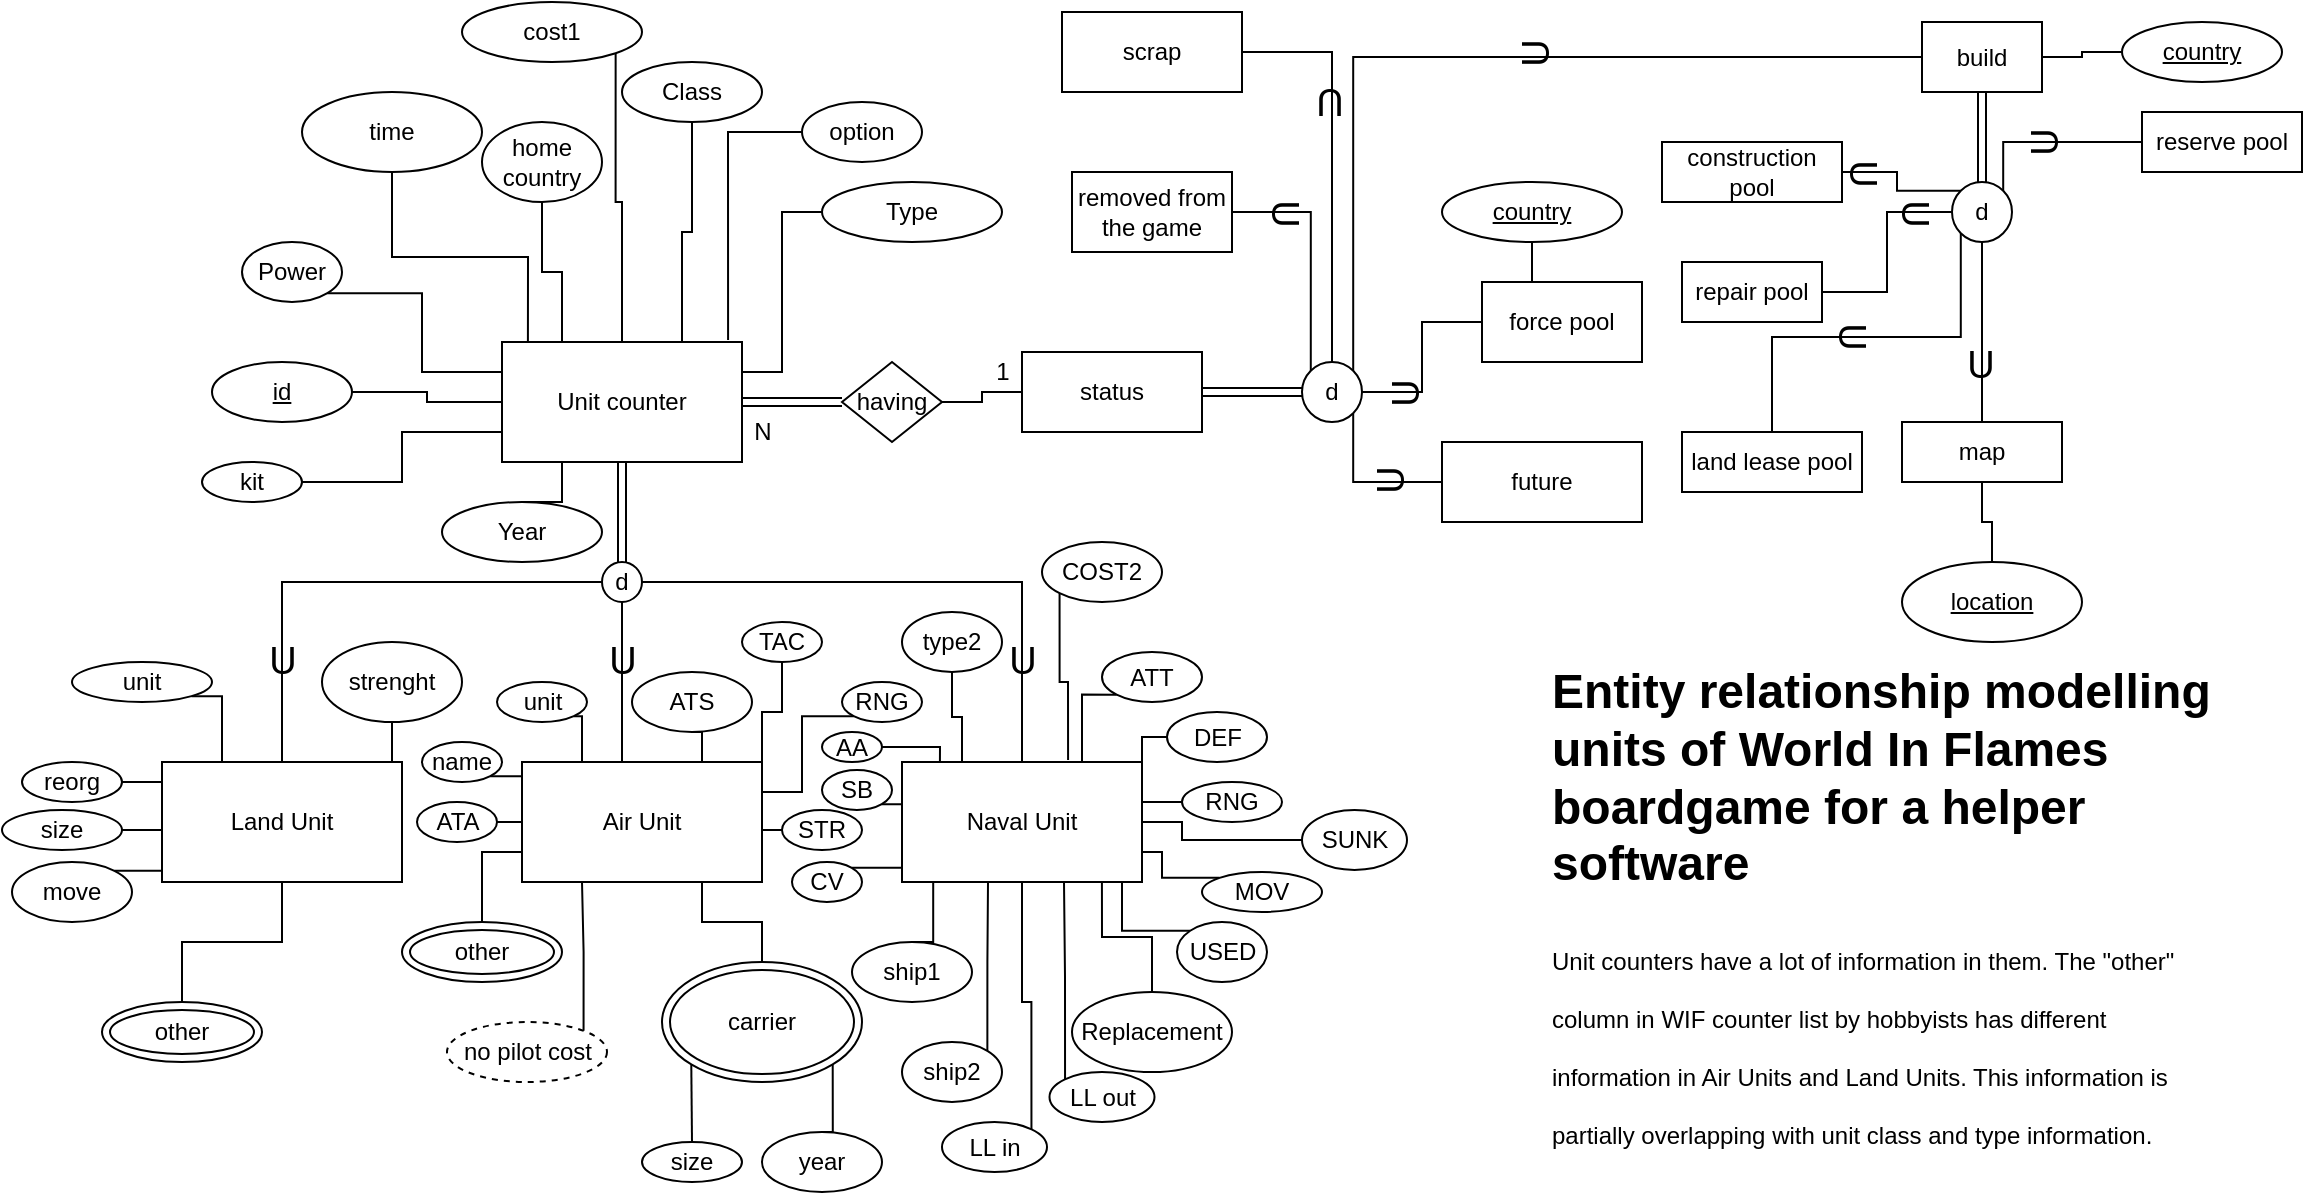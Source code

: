 <mxfile version="21.6.5" type="device">
  <diagram name="Page-1" id="2ca16b54-16f6-2749-3443-fa8db7711227">
    <mxGraphModel dx="1471" dy="823" grid="1" gridSize="10" guides="1" tooltips="1" connect="1" arrows="1" fold="1" page="1" pageScale="1" pageWidth="1169" pageHeight="827" background="none" math="0" shadow="0">
      <root>
        <mxCell id="0" />
        <mxCell id="1" parent="0" />
        <mxCell id="K-llmI6bryUCwClM7KMt-8" style="edgeStyle=orthogonalEdgeStyle;rounded=0;orthogonalLoop=1;jettySize=auto;html=1;exitX=0.5;exitY=1;exitDx=0;exitDy=0;" edge="1" parent="1">
          <mxGeometry relative="1" as="geometry">
            <mxPoint x="550" y="140" as="sourcePoint" />
            <mxPoint x="550" y="140" as="targetPoint" />
          </mxGeometry>
        </mxCell>
        <mxCell id="K-llmI6bryUCwClM7KMt-17" style="edgeStyle=orthogonalEdgeStyle;rounded=0;orthogonalLoop=1;jettySize=auto;html=1;exitX=0.5;exitY=1;exitDx=0;exitDy=0;entryX=0.5;entryY=0;entryDx=0;entryDy=0;shape=link;" edge="1" parent="1" source="K-llmI6bryUCwClM7KMt-12" target="K-llmI6bryUCwClM7KMt-16">
          <mxGeometry relative="1" as="geometry" />
        </mxCell>
        <mxCell id="K-llmI6bryUCwClM7KMt-130" style="edgeStyle=orthogonalEdgeStyle;rounded=0;orthogonalLoop=1;jettySize=auto;html=1;exitX=1;exitY=0.5;exitDx=0;exitDy=0;endArrow=none;endFill=0;shape=link;" edge="1" parent="1" source="K-llmI6bryUCwClM7KMt-12" target="K-llmI6bryUCwClM7KMt-129">
          <mxGeometry relative="1" as="geometry" />
        </mxCell>
        <mxCell id="K-llmI6bryUCwClM7KMt-12" value="Unit counter" style="rounded=0;whiteSpace=wrap;html=1;" vertex="1" parent="1">
          <mxGeometry x="260" y="180" width="120" height="60" as="geometry" />
        </mxCell>
        <mxCell id="K-llmI6bryUCwClM7KMt-13" value="Land Unit" style="rounded=0;whiteSpace=wrap;html=1;" vertex="1" parent="1">
          <mxGeometry x="90" y="390" width="120" height="60" as="geometry" />
        </mxCell>
        <mxCell id="K-llmI6bryUCwClM7KMt-14" value="Air Unit" style="rounded=0;whiteSpace=wrap;html=1;" vertex="1" parent="1">
          <mxGeometry x="270" y="390" width="120" height="60" as="geometry" />
        </mxCell>
        <mxCell id="K-llmI6bryUCwClM7KMt-15" value="Naval Unit&lt;br&gt;" style="rounded=0;whiteSpace=wrap;html=1;" vertex="1" parent="1">
          <mxGeometry x="460" y="390" width="120" height="60" as="geometry" />
        </mxCell>
        <mxCell id="K-llmI6bryUCwClM7KMt-18" style="edgeStyle=orthogonalEdgeStyle;rounded=0;orthogonalLoop=1;jettySize=auto;html=1;exitX=0;exitY=0.5;exitDx=0;exitDy=0;endArrow=none;endFill=0;" edge="1" parent="1" source="K-llmI6bryUCwClM7KMt-16" target="K-llmI6bryUCwClM7KMt-13">
          <mxGeometry relative="1" as="geometry" />
        </mxCell>
        <mxCell id="K-llmI6bryUCwClM7KMt-29" value="U" style="edgeLabel;html=1;align=center;verticalAlign=middle;resizable=0;points=[];fontSize=19;labelBackgroundColor=none;" vertex="1" connectable="0" parent="K-llmI6bryUCwClM7KMt-18">
          <mxGeometry x="0.648" y="-2" relative="1" as="geometry">
            <mxPoint x="2" y="-6" as="offset" />
          </mxGeometry>
        </mxCell>
        <mxCell id="K-llmI6bryUCwClM7KMt-19" style="edgeStyle=orthogonalEdgeStyle;rounded=0;orthogonalLoop=1;jettySize=auto;html=1;exitX=0.5;exitY=1;exitDx=0;exitDy=0;entryX=0.5;entryY=0;entryDx=0;entryDy=0;endArrow=none;endFill=0;" edge="1" parent="1" source="K-llmI6bryUCwClM7KMt-16" target="K-llmI6bryUCwClM7KMt-14">
          <mxGeometry relative="1" as="geometry">
            <Array as="points">
              <mxPoint x="320" y="390" />
            </Array>
          </mxGeometry>
        </mxCell>
        <mxCell id="K-llmI6bryUCwClM7KMt-28" value="U" style="edgeLabel;html=1;align=center;verticalAlign=middle;resizable=0;points=[];fontSize=19;labelBackgroundColor=none;" vertex="1" connectable="0" parent="K-llmI6bryUCwClM7KMt-19">
          <mxGeometry x="-0.268" y="1" relative="1" as="geometry">
            <mxPoint x="-1" y="-3" as="offset" />
          </mxGeometry>
        </mxCell>
        <mxCell id="K-llmI6bryUCwClM7KMt-24" value="" style="edgeStyle=orthogonalEdgeStyle;rounded=0;orthogonalLoop=1;jettySize=auto;html=1;exitX=1;exitY=0.5;exitDx=0;exitDy=0;entryX=0.5;entryY=0;entryDx=0;entryDy=0;endArrow=none;endFill=0;" edge="1" parent="1" source="K-llmI6bryUCwClM7KMt-16" target="K-llmI6bryUCwClM7KMt-15">
          <mxGeometry relative="1" as="geometry" />
        </mxCell>
        <mxCell id="K-llmI6bryUCwClM7KMt-27" value="U" style="edgeLabel;html=1;align=center;verticalAlign=middle;resizable=0;points=[];fontSize=19;labelBackgroundColor=none;" vertex="1" connectable="0" parent="K-llmI6bryUCwClM7KMt-24">
          <mxGeometry x="0.792" y="-1" relative="1" as="geometry">
            <mxPoint x="1" y="-21" as="offset" />
          </mxGeometry>
        </mxCell>
        <mxCell id="K-llmI6bryUCwClM7KMt-16" value="d" style="ellipse;whiteSpace=wrap;html=1;aspect=fixed;" vertex="1" parent="1">
          <mxGeometry x="310" y="290" width="20" height="20" as="geometry" />
        </mxCell>
        <mxCell id="K-llmI6bryUCwClM7KMt-33" style="edgeStyle=orthogonalEdgeStyle;rounded=0;orthogonalLoop=1;jettySize=auto;html=1;exitX=1;exitY=0.5;exitDx=0;exitDy=0;entryX=0;entryY=0.5;entryDx=0;entryDy=0;endArrow=none;endFill=0;" edge="1" parent="1" source="K-llmI6bryUCwClM7KMt-30" target="K-llmI6bryUCwClM7KMt-12">
          <mxGeometry relative="1" as="geometry" />
        </mxCell>
        <mxCell id="K-llmI6bryUCwClM7KMt-30" value="&lt;u&gt;id&lt;/u&gt;" style="ellipse;whiteSpace=wrap;html=1;" vertex="1" parent="1">
          <mxGeometry x="115" y="190" width="70" height="30" as="geometry" />
        </mxCell>
        <mxCell id="K-llmI6bryUCwClM7KMt-34" style="edgeStyle=orthogonalEdgeStyle;rounded=0;orthogonalLoop=1;jettySize=auto;html=1;exitX=1;exitY=1;exitDx=0;exitDy=0;entryX=0;entryY=0.25;entryDx=0;entryDy=0;endArrow=none;endFill=0;" edge="1" parent="1" source="K-llmI6bryUCwClM7KMt-31" target="K-llmI6bryUCwClM7KMt-12">
          <mxGeometry relative="1" as="geometry" />
        </mxCell>
        <mxCell id="K-llmI6bryUCwClM7KMt-31" value="Power" style="ellipse;whiteSpace=wrap;html=1;" vertex="1" parent="1">
          <mxGeometry x="130" y="130" width="50" height="30" as="geometry" />
        </mxCell>
        <mxCell id="K-llmI6bryUCwClM7KMt-35" style="edgeStyle=orthogonalEdgeStyle;rounded=0;orthogonalLoop=1;jettySize=auto;html=1;exitX=0.5;exitY=1;exitDx=0;exitDy=0;entryX=0.25;entryY=0;entryDx=0;entryDy=0;endArrow=none;endFill=0;" edge="1" parent="1" source="K-llmI6bryUCwClM7KMt-32" target="K-llmI6bryUCwClM7KMt-12">
          <mxGeometry relative="1" as="geometry" />
        </mxCell>
        <mxCell id="K-llmI6bryUCwClM7KMt-32" value="home country" style="ellipse;whiteSpace=wrap;html=1;" vertex="1" parent="1">
          <mxGeometry x="250" y="70" width="60" height="40" as="geometry" />
        </mxCell>
        <mxCell id="K-llmI6bryUCwClM7KMt-47" style="edgeStyle=orthogonalEdgeStyle;rounded=0;orthogonalLoop=1;jettySize=auto;html=1;exitX=0.5;exitY=1;exitDx=0;exitDy=0;entryX=0.75;entryY=0;entryDx=0;entryDy=0;endArrow=none;endFill=0;" edge="1" parent="1" source="K-llmI6bryUCwClM7KMt-36" target="K-llmI6bryUCwClM7KMt-12">
          <mxGeometry relative="1" as="geometry" />
        </mxCell>
        <mxCell id="K-llmI6bryUCwClM7KMt-36" value="Class" style="ellipse;whiteSpace=wrap;html=1;" vertex="1" parent="1">
          <mxGeometry x="320" y="40" width="70" height="30" as="geometry" />
        </mxCell>
        <mxCell id="K-llmI6bryUCwClM7KMt-49" style="edgeStyle=orthogonalEdgeStyle;rounded=0;orthogonalLoop=1;jettySize=auto;html=1;exitX=0;exitY=0.5;exitDx=0;exitDy=0;entryX=1;entryY=0.25;entryDx=0;entryDy=0;endArrow=none;endFill=0;" edge="1" parent="1" source="K-llmI6bryUCwClM7KMt-37" target="K-llmI6bryUCwClM7KMt-12">
          <mxGeometry relative="1" as="geometry" />
        </mxCell>
        <mxCell id="K-llmI6bryUCwClM7KMt-37" value="Type" style="ellipse;whiteSpace=wrap;html=1;" vertex="1" parent="1">
          <mxGeometry x="420" y="100" width="90" height="30" as="geometry" />
        </mxCell>
        <mxCell id="K-llmI6bryUCwClM7KMt-53" value="" style="edgeStyle=orthogonalEdgeStyle;rounded=0;orthogonalLoop=1;jettySize=auto;html=1;endArrow=none;endFill=0;" edge="1" parent="1" source="K-llmI6bryUCwClM7KMt-38" target="K-llmI6bryUCwClM7KMt-13">
          <mxGeometry relative="1" as="geometry" />
        </mxCell>
        <mxCell id="K-llmI6bryUCwClM7KMt-38" value="other" style="ellipse;shape=doubleEllipse;whiteSpace=wrap;html=1;" vertex="1" parent="1">
          <mxGeometry x="60" y="510" width="80" height="30" as="geometry" />
        </mxCell>
        <mxCell id="K-llmI6bryUCwClM7KMt-50" style="edgeStyle=orthogonalEdgeStyle;rounded=0;orthogonalLoop=1;jettySize=auto;html=1;exitX=0.5;exitY=0;exitDx=0;exitDy=0;entryX=0.25;entryY=1;entryDx=0;entryDy=0;endArrow=none;endFill=0;" edge="1" parent="1" source="K-llmI6bryUCwClM7KMt-39" target="K-llmI6bryUCwClM7KMt-12">
          <mxGeometry relative="1" as="geometry" />
        </mxCell>
        <mxCell id="K-llmI6bryUCwClM7KMt-39" value="Year" style="ellipse;whiteSpace=wrap;html=1;" vertex="1" parent="1">
          <mxGeometry x="230" y="260" width="80" height="30" as="geometry" />
        </mxCell>
        <mxCell id="K-llmI6bryUCwClM7KMt-44" style="edgeStyle=orthogonalEdgeStyle;rounded=0;orthogonalLoop=1;jettySize=auto;html=1;exitX=0.5;exitY=1;exitDx=0;exitDy=0;entryX=0.108;entryY=0;entryDx=0;entryDy=0;entryPerimeter=0;endArrow=none;endFill=0;" edge="1" parent="1" source="K-llmI6bryUCwClM7KMt-40" target="K-llmI6bryUCwClM7KMt-12">
          <mxGeometry relative="1" as="geometry" />
        </mxCell>
        <mxCell id="K-llmI6bryUCwClM7KMt-40" value="time" style="ellipse;whiteSpace=wrap;html=1;" vertex="1" parent="1">
          <mxGeometry x="160" y="55" width="90" height="40" as="geometry" />
        </mxCell>
        <mxCell id="K-llmI6bryUCwClM7KMt-45" style="edgeStyle=orthogonalEdgeStyle;rounded=0;orthogonalLoop=1;jettySize=auto;html=1;exitX=1;exitY=1;exitDx=0;exitDy=0;entryX=0.5;entryY=0;entryDx=0;entryDy=0;endArrow=none;endFill=0;" edge="1" parent="1" source="K-llmI6bryUCwClM7KMt-41" target="K-llmI6bryUCwClM7KMt-12">
          <mxGeometry relative="1" as="geometry" />
        </mxCell>
        <mxCell id="K-llmI6bryUCwClM7KMt-41" value="cost1" style="ellipse;whiteSpace=wrap;html=1;" vertex="1" parent="1">
          <mxGeometry x="240" y="10" width="90" height="30" as="geometry" />
        </mxCell>
        <mxCell id="K-llmI6bryUCwClM7KMt-46" style="edgeStyle=orthogonalEdgeStyle;rounded=0;orthogonalLoop=1;jettySize=auto;html=1;exitX=1;exitY=0.5;exitDx=0;exitDy=0;entryX=0;entryY=0.75;entryDx=0;entryDy=0;endArrow=none;endFill=0;" edge="1" parent="1" source="K-llmI6bryUCwClM7KMt-42" target="K-llmI6bryUCwClM7KMt-12">
          <mxGeometry relative="1" as="geometry" />
        </mxCell>
        <mxCell id="K-llmI6bryUCwClM7KMt-42" value="kit" style="ellipse;whiteSpace=wrap;html=1;" vertex="1" parent="1">
          <mxGeometry x="110" y="240" width="50" height="20" as="geometry" />
        </mxCell>
        <mxCell id="K-llmI6bryUCwClM7KMt-48" style="edgeStyle=orthogonalEdgeStyle;rounded=0;orthogonalLoop=1;jettySize=auto;html=1;exitX=0;exitY=0.5;exitDx=0;exitDy=0;entryX=0.942;entryY=-0.017;entryDx=0;entryDy=0;entryPerimeter=0;endArrow=none;endFill=0;" edge="1" parent="1" source="K-llmI6bryUCwClM7KMt-43" target="K-llmI6bryUCwClM7KMt-12">
          <mxGeometry relative="1" as="geometry" />
        </mxCell>
        <mxCell id="K-llmI6bryUCwClM7KMt-43" value="option" style="ellipse;whiteSpace=wrap;html=1;" vertex="1" parent="1">
          <mxGeometry x="410" y="60" width="60" height="30" as="geometry" />
        </mxCell>
        <mxCell id="K-llmI6bryUCwClM7KMt-55" style="edgeStyle=orthogonalEdgeStyle;rounded=0;orthogonalLoop=1;jettySize=auto;html=1;exitX=1;exitY=1;exitDx=0;exitDy=0;endArrow=none;endFill=0;" edge="1" parent="1" source="K-llmI6bryUCwClM7KMt-54">
          <mxGeometry relative="1" as="geometry">
            <mxPoint x="120" y="390" as="targetPoint" />
          </mxGeometry>
        </mxCell>
        <mxCell id="K-llmI6bryUCwClM7KMt-54" value="unit" style="ellipse;whiteSpace=wrap;html=1;" vertex="1" parent="1">
          <mxGeometry x="45" y="340" width="70" height="20" as="geometry" />
        </mxCell>
        <mxCell id="K-llmI6bryUCwClM7KMt-57" value="" style="edgeStyle=orthogonalEdgeStyle;rounded=0;orthogonalLoop=1;jettySize=auto;html=1;endArrow=none;endFill=0;" edge="1" parent="1" source="K-llmI6bryUCwClM7KMt-56" target="K-llmI6bryUCwClM7KMt-13">
          <mxGeometry relative="1" as="geometry" />
        </mxCell>
        <mxCell id="K-llmI6bryUCwClM7KMt-56" value="strenght" style="ellipse;whiteSpace=wrap;html=1;" vertex="1" parent="1">
          <mxGeometry x="170" y="330" width="70" height="40" as="geometry" />
        </mxCell>
        <mxCell id="K-llmI6bryUCwClM7KMt-60" style="edgeStyle=orthogonalEdgeStyle;rounded=0;orthogonalLoop=1;jettySize=auto;html=1;exitX=1;exitY=0.5;exitDx=0;exitDy=0;entryX=0;entryY=0.25;entryDx=0;entryDy=0;endArrow=none;endFill=0;" edge="1" parent="1" source="K-llmI6bryUCwClM7KMt-58" target="K-llmI6bryUCwClM7KMt-13">
          <mxGeometry relative="1" as="geometry" />
        </mxCell>
        <mxCell id="K-llmI6bryUCwClM7KMt-58" value="reorg" style="ellipse;whiteSpace=wrap;html=1;" vertex="1" parent="1">
          <mxGeometry x="20" y="390" width="50" height="20" as="geometry" />
        </mxCell>
        <mxCell id="K-llmI6bryUCwClM7KMt-62" style="edgeStyle=orthogonalEdgeStyle;rounded=0;orthogonalLoop=1;jettySize=auto;html=1;exitX=1;exitY=0;exitDx=0;exitDy=0;entryX=0;entryY=0.75;entryDx=0;entryDy=0;endArrow=none;endFill=0;" edge="1" parent="1" source="K-llmI6bryUCwClM7KMt-61" target="K-llmI6bryUCwClM7KMt-13">
          <mxGeometry relative="1" as="geometry" />
        </mxCell>
        <mxCell id="K-llmI6bryUCwClM7KMt-61" value="move" style="ellipse;whiteSpace=wrap;html=1;" vertex="1" parent="1">
          <mxGeometry x="15" y="440" width="60" height="30" as="geometry" />
        </mxCell>
        <mxCell id="K-llmI6bryUCwClM7KMt-64" style="edgeStyle=orthogonalEdgeStyle;rounded=0;orthogonalLoop=1;jettySize=auto;html=1;exitX=1;exitY=0.5;exitDx=0;exitDy=0;entryX=0;entryY=0.5;entryDx=0;entryDy=0;endArrow=none;endFill=0;" edge="1" parent="1" source="K-llmI6bryUCwClM7KMt-63" target="K-llmI6bryUCwClM7KMt-13">
          <mxGeometry relative="1" as="geometry" />
        </mxCell>
        <mxCell id="K-llmI6bryUCwClM7KMt-63" value="size" style="ellipse;whiteSpace=wrap;html=1;" vertex="1" parent="1">
          <mxGeometry x="10" y="414" width="60" height="20" as="geometry" />
        </mxCell>
        <mxCell id="K-llmI6bryUCwClM7KMt-66" style="edgeStyle=orthogonalEdgeStyle;rounded=0;orthogonalLoop=1;jettySize=auto;html=1;exitX=0.5;exitY=0;exitDx=0;exitDy=0;entryX=0;entryY=0.75;entryDx=0;entryDy=0;endArrow=none;endFill=0;" edge="1" parent="1" source="K-llmI6bryUCwClM7KMt-65" target="K-llmI6bryUCwClM7KMt-14">
          <mxGeometry relative="1" as="geometry">
            <Array as="points">
              <mxPoint x="250" y="435" />
            </Array>
          </mxGeometry>
        </mxCell>
        <mxCell id="K-llmI6bryUCwClM7KMt-65" value="other" style="ellipse;shape=doubleEllipse;whiteSpace=wrap;html=1;" vertex="1" parent="1">
          <mxGeometry x="210" y="470" width="80" height="30" as="geometry" />
        </mxCell>
        <mxCell id="K-llmI6bryUCwClM7KMt-69" style="edgeStyle=orthogonalEdgeStyle;rounded=0;orthogonalLoop=1;jettySize=auto;html=1;exitX=1;exitY=1;exitDx=0;exitDy=0;entryX=0.25;entryY=0;entryDx=0;entryDy=0;endArrow=none;endFill=0;" edge="1" parent="1" source="K-llmI6bryUCwClM7KMt-67" target="K-llmI6bryUCwClM7KMt-14">
          <mxGeometry relative="1" as="geometry" />
        </mxCell>
        <mxCell id="K-llmI6bryUCwClM7KMt-67" value="unit" style="ellipse;whiteSpace=wrap;html=1;" vertex="1" parent="1">
          <mxGeometry x="257.5" y="350" width="45" height="20" as="geometry" />
        </mxCell>
        <mxCell id="K-llmI6bryUCwClM7KMt-72" style="edgeStyle=orthogonalEdgeStyle;rounded=0;orthogonalLoop=1;jettySize=auto;html=1;exitX=1;exitY=1;exitDx=0;exitDy=0;entryX=0;entryY=0.25;entryDx=0;entryDy=0;endArrow=none;endFill=0;" edge="1" parent="1" source="K-llmI6bryUCwClM7KMt-70" target="K-llmI6bryUCwClM7KMt-14">
          <mxGeometry relative="1" as="geometry" />
        </mxCell>
        <mxCell id="K-llmI6bryUCwClM7KMt-70" value="name" style="ellipse;whiteSpace=wrap;html=1;" vertex="1" parent="1">
          <mxGeometry x="220" y="380" width="40" height="20" as="geometry" />
        </mxCell>
        <mxCell id="K-llmI6bryUCwClM7KMt-74" style="edgeStyle=orthogonalEdgeStyle;rounded=0;orthogonalLoop=1;jettySize=auto;html=1;exitX=1;exitY=0.5;exitDx=0;exitDy=0;entryX=0;entryY=0.5;entryDx=0;entryDy=0;endArrow=none;endFill=0;" edge="1" parent="1" source="K-llmI6bryUCwClM7KMt-73" target="K-llmI6bryUCwClM7KMt-14">
          <mxGeometry relative="1" as="geometry" />
        </mxCell>
        <mxCell id="K-llmI6bryUCwClM7KMt-73" value="ATA" style="ellipse;whiteSpace=wrap;html=1;" vertex="1" parent="1">
          <mxGeometry x="217.5" y="410" width="40" height="20" as="geometry" />
        </mxCell>
        <mxCell id="K-llmI6bryUCwClM7KMt-84" style="edgeStyle=orthogonalEdgeStyle;rounded=0;orthogonalLoop=1;jettySize=auto;html=1;exitX=0.5;exitY=1;exitDx=0;exitDy=0;entryX=0.75;entryY=0;entryDx=0;entryDy=0;endArrow=none;endFill=0;" edge="1" parent="1" source="K-llmI6bryUCwClM7KMt-75" target="K-llmI6bryUCwClM7KMt-14">
          <mxGeometry relative="1" as="geometry" />
        </mxCell>
        <mxCell id="K-llmI6bryUCwClM7KMt-75" value="ATS" style="ellipse;whiteSpace=wrap;html=1;" vertex="1" parent="1">
          <mxGeometry x="325" y="345" width="60" height="30" as="geometry" />
        </mxCell>
        <mxCell id="K-llmI6bryUCwClM7KMt-83" style="edgeStyle=orthogonalEdgeStyle;rounded=0;orthogonalLoop=1;jettySize=auto;html=1;exitX=0.5;exitY=1;exitDx=0;exitDy=0;entryX=1;entryY=0;entryDx=0;entryDy=0;endArrow=none;endFill=0;" edge="1" parent="1" source="K-llmI6bryUCwClM7KMt-76" target="K-llmI6bryUCwClM7KMt-14">
          <mxGeometry relative="1" as="geometry" />
        </mxCell>
        <mxCell id="K-llmI6bryUCwClM7KMt-76" value="TAC" style="ellipse;whiteSpace=wrap;html=1;" vertex="1" parent="1">
          <mxGeometry x="380" y="320" width="40" height="20" as="geometry" />
        </mxCell>
        <mxCell id="K-llmI6bryUCwClM7KMt-85" style="edgeStyle=orthogonalEdgeStyle;rounded=0;orthogonalLoop=1;jettySize=auto;html=1;exitX=0;exitY=0.5;exitDx=0;exitDy=0;entryX=1;entryY=0.5;entryDx=0;entryDy=0;endArrow=none;endFill=0;" edge="1" parent="1" source="K-llmI6bryUCwClM7KMt-77" target="K-llmI6bryUCwClM7KMt-14">
          <mxGeometry relative="1" as="geometry" />
        </mxCell>
        <mxCell id="K-llmI6bryUCwClM7KMt-77" value="STR" style="ellipse;whiteSpace=wrap;html=1;" vertex="1" parent="1">
          <mxGeometry x="400" y="414" width="40" height="20" as="geometry" />
        </mxCell>
        <mxCell id="K-llmI6bryUCwClM7KMt-86" style="edgeStyle=orthogonalEdgeStyle;rounded=0;orthogonalLoop=1;jettySize=auto;html=1;exitX=0;exitY=1;exitDx=0;exitDy=0;entryX=1;entryY=0.25;entryDx=0;entryDy=0;endArrow=none;endFill=0;" edge="1" parent="1" source="K-llmI6bryUCwClM7KMt-78" target="K-llmI6bryUCwClM7KMt-14">
          <mxGeometry relative="1" as="geometry" />
        </mxCell>
        <mxCell id="K-llmI6bryUCwClM7KMt-78" value="RNG" style="ellipse;whiteSpace=wrap;html=1;" vertex="1" parent="1">
          <mxGeometry x="430" y="350" width="40" height="20" as="geometry" />
        </mxCell>
        <mxCell id="K-llmI6bryUCwClM7KMt-87" style="edgeStyle=orthogonalEdgeStyle;rounded=0;orthogonalLoop=1;jettySize=auto;html=1;exitX=1;exitY=0;exitDx=0;exitDy=0;entryX=0.25;entryY=1;entryDx=0;entryDy=0;endArrow=none;endFill=0;" edge="1" parent="1" source="K-llmI6bryUCwClM7KMt-79" target="K-llmI6bryUCwClM7KMt-14">
          <mxGeometry relative="1" as="geometry" />
        </mxCell>
        <mxCell id="K-llmI6bryUCwClM7KMt-79" value="no pilot cost" style="ellipse;whiteSpace=wrap;html=1;dashed=1;" vertex="1" parent="1">
          <mxGeometry x="232.5" y="520" width="80" height="30" as="geometry" />
        </mxCell>
        <mxCell id="K-llmI6bryUCwClM7KMt-88" style="edgeStyle=orthogonalEdgeStyle;rounded=0;orthogonalLoop=1;jettySize=auto;html=1;exitX=0.5;exitY=0;exitDx=0;exitDy=0;entryX=0.75;entryY=1;entryDx=0;entryDy=0;endArrow=none;endFill=0;" edge="1" parent="1" source="K-llmI6bryUCwClM7KMt-80" target="K-llmI6bryUCwClM7KMt-14">
          <mxGeometry relative="1" as="geometry" />
        </mxCell>
        <mxCell id="K-llmI6bryUCwClM7KMt-80" value="carrier" style="ellipse;shape=doubleEllipse;whiteSpace=wrap;html=1;" vertex="1" parent="1">
          <mxGeometry x="340" y="490" width="100" height="60" as="geometry" />
        </mxCell>
        <mxCell id="K-llmI6bryUCwClM7KMt-90" style="edgeStyle=orthogonalEdgeStyle;rounded=0;orthogonalLoop=1;jettySize=auto;html=1;exitX=0.5;exitY=0;exitDx=0;exitDy=0;entryX=0;entryY=1;entryDx=0;entryDy=0;endArrow=none;endFill=0;" edge="1" parent="1" source="K-llmI6bryUCwClM7KMt-89" target="K-llmI6bryUCwClM7KMt-80">
          <mxGeometry relative="1" as="geometry" />
        </mxCell>
        <mxCell id="K-llmI6bryUCwClM7KMt-89" value="size" style="ellipse;whiteSpace=wrap;html=1;" vertex="1" parent="1">
          <mxGeometry x="330" y="580" width="50" height="20" as="geometry" />
        </mxCell>
        <mxCell id="K-llmI6bryUCwClM7KMt-92" style="edgeStyle=orthogonalEdgeStyle;rounded=0;orthogonalLoop=1;jettySize=auto;html=1;exitX=0.5;exitY=0;exitDx=0;exitDy=0;entryX=1;entryY=1;entryDx=0;entryDy=0;endArrow=none;endFill=0;" edge="1" parent="1" source="K-llmI6bryUCwClM7KMt-91" target="K-llmI6bryUCwClM7KMt-80">
          <mxGeometry relative="1" as="geometry" />
        </mxCell>
        <mxCell id="K-llmI6bryUCwClM7KMt-91" value="year" style="ellipse;whiteSpace=wrap;html=1;" vertex="1" parent="1">
          <mxGeometry x="390" y="575" width="60" height="30" as="geometry" />
        </mxCell>
        <mxCell id="K-llmI6bryUCwClM7KMt-94" style="edgeStyle=orthogonalEdgeStyle;rounded=0;orthogonalLoop=1;jettySize=auto;html=1;exitX=0.5;exitY=1;exitDx=0;exitDy=0;entryX=0.25;entryY=0;entryDx=0;entryDy=0;endArrow=none;endFill=0;" edge="1" parent="1" source="K-llmI6bryUCwClM7KMt-93" target="K-llmI6bryUCwClM7KMt-15">
          <mxGeometry relative="1" as="geometry" />
        </mxCell>
        <mxCell id="K-llmI6bryUCwClM7KMt-93" value="type2" style="ellipse;whiteSpace=wrap;html=1;" vertex="1" parent="1">
          <mxGeometry x="460" y="315" width="50" height="30" as="geometry" />
        </mxCell>
        <mxCell id="K-llmI6bryUCwClM7KMt-96" style="edgeStyle=orthogonalEdgeStyle;rounded=0;orthogonalLoop=1;jettySize=auto;html=1;exitX=0.5;exitY=0;exitDx=0;exitDy=0;entryX=0.13;entryY=0.992;entryDx=0;entryDy=0;endArrow=none;endFill=0;entryPerimeter=0;" edge="1" parent="1" source="K-llmI6bryUCwClM7KMt-95" target="K-llmI6bryUCwClM7KMt-15">
          <mxGeometry relative="1" as="geometry" />
        </mxCell>
        <mxCell id="K-llmI6bryUCwClM7KMt-95" value="ship1" style="ellipse;whiteSpace=wrap;html=1;" vertex="1" parent="1">
          <mxGeometry x="435" y="480" width="60" height="30" as="geometry" />
        </mxCell>
        <mxCell id="K-llmI6bryUCwClM7KMt-97" style="edgeStyle=orthogonalEdgeStyle;rounded=0;orthogonalLoop=1;jettySize=auto;html=1;exitX=0.5;exitY=1;exitDx=0;exitDy=0;" edge="1" parent="1" source="K-llmI6bryUCwClM7KMt-95" target="K-llmI6bryUCwClM7KMt-95">
          <mxGeometry relative="1" as="geometry" />
        </mxCell>
        <mxCell id="K-llmI6bryUCwClM7KMt-99" style="edgeStyle=orthogonalEdgeStyle;rounded=0;orthogonalLoop=1;jettySize=auto;html=1;exitX=1;exitY=0;exitDx=0;exitDy=0;entryX=0.25;entryY=1;entryDx=0;entryDy=0;endArrow=none;endFill=0;" edge="1" parent="1" source="K-llmI6bryUCwClM7KMt-98" target="K-llmI6bryUCwClM7KMt-15">
          <mxGeometry relative="1" as="geometry">
            <Array as="points">
              <mxPoint x="503" y="490" />
              <mxPoint x="503" y="450" />
            </Array>
          </mxGeometry>
        </mxCell>
        <mxCell id="K-llmI6bryUCwClM7KMt-98" value="ship2" style="ellipse;whiteSpace=wrap;html=1;" vertex="1" parent="1">
          <mxGeometry x="460" y="530" width="50" height="30" as="geometry" />
        </mxCell>
        <mxCell id="K-llmI6bryUCwClM7KMt-116" style="edgeStyle=orthogonalEdgeStyle;rounded=0;orthogonalLoop=1;jettySize=auto;html=1;exitX=0;exitY=0;exitDx=0;exitDy=0;entryX=0.675;entryY=1;entryDx=0;entryDy=0;entryPerimeter=0;endArrow=none;endFill=0;" edge="1" parent="1" source="K-llmI6bryUCwClM7KMt-100" target="K-llmI6bryUCwClM7KMt-15">
          <mxGeometry relative="1" as="geometry" />
        </mxCell>
        <mxCell id="K-llmI6bryUCwClM7KMt-100" value="LL out" style="ellipse;whiteSpace=wrap;html=1;" vertex="1" parent="1">
          <mxGeometry x="533.75" y="545" width="52.5" height="25" as="geometry" />
        </mxCell>
        <mxCell id="K-llmI6bryUCwClM7KMt-103" style="edgeStyle=orthogonalEdgeStyle;rounded=0;orthogonalLoop=1;jettySize=auto;html=1;exitX=1;exitY=0;exitDx=0;exitDy=0;endArrow=none;endFill=0;" edge="1" parent="1" source="K-llmI6bryUCwClM7KMt-101" target="K-llmI6bryUCwClM7KMt-15">
          <mxGeometry relative="1" as="geometry" />
        </mxCell>
        <mxCell id="K-llmI6bryUCwClM7KMt-101" value="LL in" style="ellipse;whiteSpace=wrap;html=1;" vertex="1" parent="1">
          <mxGeometry x="480" y="570" width="52.5" height="25" as="geometry" />
        </mxCell>
        <mxCell id="K-llmI6bryUCwClM7KMt-118" style="edgeStyle=orthogonalEdgeStyle;rounded=0;orthogonalLoop=1;jettySize=auto;html=1;exitX=0;exitY=1;exitDx=0;exitDy=0;entryX=0.75;entryY=0;entryDx=0;entryDy=0;endArrow=none;endFill=0;" edge="1" parent="1" source="K-llmI6bryUCwClM7KMt-104" target="K-llmI6bryUCwClM7KMt-15">
          <mxGeometry relative="1" as="geometry" />
        </mxCell>
        <mxCell id="K-llmI6bryUCwClM7KMt-104" value="ATT" style="ellipse;whiteSpace=wrap;html=1;" vertex="1" parent="1">
          <mxGeometry x="560" y="335" width="50" height="25" as="geometry" />
        </mxCell>
        <mxCell id="K-llmI6bryUCwClM7KMt-119" style="edgeStyle=orthogonalEdgeStyle;rounded=0;orthogonalLoop=1;jettySize=auto;html=1;exitX=0;exitY=0.5;exitDx=0;exitDy=0;entryX=1;entryY=0;entryDx=0;entryDy=0;endArrow=none;endFill=0;" edge="1" parent="1" source="K-llmI6bryUCwClM7KMt-105" target="K-llmI6bryUCwClM7KMt-15">
          <mxGeometry relative="1" as="geometry" />
        </mxCell>
        <mxCell id="K-llmI6bryUCwClM7KMt-105" value="DEF" style="ellipse;whiteSpace=wrap;html=1;" vertex="1" parent="1">
          <mxGeometry x="592.5" y="365" width="50" height="25" as="geometry" />
        </mxCell>
        <mxCell id="K-llmI6bryUCwClM7KMt-120" style="edgeStyle=orthogonalEdgeStyle;rounded=0;orthogonalLoop=1;jettySize=auto;html=1;exitX=1;exitY=0.5;exitDx=0;exitDy=0;entryX=0.158;entryY=0;entryDx=0;entryDy=0;entryPerimeter=0;endArrow=none;endFill=0;" edge="1" parent="1" source="K-llmI6bryUCwClM7KMt-106" target="K-llmI6bryUCwClM7KMt-15">
          <mxGeometry relative="1" as="geometry" />
        </mxCell>
        <mxCell id="K-llmI6bryUCwClM7KMt-106" value="AA" style="ellipse;whiteSpace=wrap;html=1;" vertex="1" parent="1">
          <mxGeometry x="420" y="375" width="30" height="15" as="geometry" />
        </mxCell>
        <mxCell id="K-llmI6bryUCwClM7KMt-121" style="edgeStyle=orthogonalEdgeStyle;rounded=0;orthogonalLoop=1;jettySize=auto;html=1;exitX=1;exitY=1;exitDx=0;exitDy=0;entryX=0;entryY=0.25;entryDx=0;entryDy=0;endArrow=none;endFill=0;" edge="1" parent="1" source="K-llmI6bryUCwClM7KMt-107" target="K-llmI6bryUCwClM7KMt-15">
          <mxGeometry relative="1" as="geometry" />
        </mxCell>
        <mxCell id="K-llmI6bryUCwClM7KMt-107" value="SB" style="ellipse;whiteSpace=wrap;html=1;" vertex="1" parent="1">
          <mxGeometry x="420" y="394" width="35" height="20" as="geometry" />
        </mxCell>
        <mxCell id="K-llmI6bryUCwClM7KMt-122" style="edgeStyle=orthogonalEdgeStyle;rounded=0;orthogonalLoop=1;jettySize=auto;html=1;exitX=1;exitY=0;exitDx=0;exitDy=0;entryX=0;entryY=0.5;entryDx=0;entryDy=0;endArrow=none;endFill=0;" edge="1" parent="1" source="K-llmI6bryUCwClM7KMt-108" target="K-llmI6bryUCwClM7KMt-15">
          <mxGeometry relative="1" as="geometry">
            <mxPoint x="460" y="470" as="targetPoint" />
          </mxGeometry>
        </mxCell>
        <mxCell id="K-llmI6bryUCwClM7KMt-108" value="CV" style="ellipse;whiteSpace=wrap;html=1;" vertex="1" parent="1">
          <mxGeometry x="405" y="440" width="35" height="20" as="geometry" />
        </mxCell>
        <mxCell id="K-llmI6bryUCwClM7KMt-126" style="edgeStyle=orthogonalEdgeStyle;rounded=0;orthogonalLoop=1;jettySize=auto;html=1;exitX=0;exitY=0;exitDx=0;exitDy=0;entryX=1;entryY=0.75;entryDx=0;entryDy=0;endArrow=none;endFill=0;" edge="1" parent="1" source="K-llmI6bryUCwClM7KMt-109" target="K-llmI6bryUCwClM7KMt-15">
          <mxGeometry relative="1" as="geometry" />
        </mxCell>
        <mxCell id="K-llmI6bryUCwClM7KMt-109" value="MOV" style="ellipse;whiteSpace=wrap;html=1;" vertex="1" parent="1">
          <mxGeometry x="610" y="445" width="60" height="20" as="geometry" />
        </mxCell>
        <mxCell id="K-llmI6bryUCwClM7KMt-123" style="edgeStyle=orthogonalEdgeStyle;rounded=0;orthogonalLoop=1;jettySize=auto;html=1;exitX=0;exitY=0.5;exitDx=0;exitDy=0;endArrow=none;endFill=0;" edge="1" parent="1" source="K-llmI6bryUCwClM7KMt-110">
          <mxGeometry relative="1" as="geometry">
            <mxPoint x="580" y="400" as="targetPoint" />
          </mxGeometry>
        </mxCell>
        <mxCell id="K-llmI6bryUCwClM7KMt-110" value="RNG" style="ellipse;whiteSpace=wrap;html=1;" vertex="1" parent="1">
          <mxGeometry x="600" y="400" width="50" height="20" as="geometry" />
        </mxCell>
        <mxCell id="K-llmI6bryUCwClM7KMt-117" style="edgeStyle=orthogonalEdgeStyle;rounded=0;orthogonalLoop=1;jettySize=auto;html=1;exitX=0;exitY=1;exitDx=0;exitDy=0;entryX=0.692;entryY=-0.017;entryDx=0;entryDy=0;entryPerimeter=0;endArrow=none;endFill=0;" edge="1" parent="1" source="K-llmI6bryUCwClM7KMt-111" target="K-llmI6bryUCwClM7KMt-15">
          <mxGeometry relative="1" as="geometry" />
        </mxCell>
        <mxCell id="K-llmI6bryUCwClM7KMt-111" value="COST2" style="ellipse;whiteSpace=wrap;html=1;" vertex="1" parent="1">
          <mxGeometry x="530" y="280" width="60" height="30" as="geometry" />
        </mxCell>
        <mxCell id="K-llmI6bryUCwClM7KMt-127" style="edgeStyle=orthogonalEdgeStyle;rounded=0;orthogonalLoop=1;jettySize=auto;html=1;exitX=0;exitY=0.5;exitDx=0;exitDy=0;endArrow=none;endFill=0;" edge="1" parent="1" source="K-llmI6bryUCwClM7KMt-112" target="K-llmI6bryUCwClM7KMt-15">
          <mxGeometry relative="1" as="geometry">
            <Array as="points">
              <mxPoint x="600" y="429" />
              <mxPoint x="600" y="420" />
            </Array>
          </mxGeometry>
        </mxCell>
        <mxCell id="K-llmI6bryUCwClM7KMt-112" value="SUNK" style="ellipse;whiteSpace=wrap;html=1;" vertex="1" parent="1">
          <mxGeometry x="660" y="414" width="52.5" height="30" as="geometry" />
        </mxCell>
        <mxCell id="K-llmI6bryUCwClM7KMt-124" style="edgeStyle=orthogonalEdgeStyle;rounded=0;orthogonalLoop=1;jettySize=auto;html=1;exitX=0;exitY=0;exitDx=0;exitDy=0;entryX=0.75;entryY=1;entryDx=0;entryDy=0;endArrow=none;endFill=0;" edge="1" parent="1" source="K-llmI6bryUCwClM7KMt-113" target="K-llmI6bryUCwClM7KMt-15">
          <mxGeometry relative="1" as="geometry">
            <Array as="points">
              <mxPoint x="570" y="475" />
              <mxPoint x="570" y="450" />
            </Array>
          </mxGeometry>
        </mxCell>
        <mxCell id="K-llmI6bryUCwClM7KMt-113" value="USED" style="ellipse;whiteSpace=wrap;html=1;" vertex="1" parent="1">
          <mxGeometry x="597.5" y="470" width="45" height="30" as="geometry" />
        </mxCell>
        <mxCell id="K-llmI6bryUCwClM7KMt-115" style="edgeStyle=orthogonalEdgeStyle;rounded=0;orthogonalLoop=1;jettySize=auto;html=1;exitX=0.5;exitY=0;exitDx=0;exitDy=0;entryX=0.833;entryY=1;entryDx=0;entryDy=0;entryPerimeter=0;endArrow=none;endFill=0;" edge="1" parent="1" source="K-llmI6bryUCwClM7KMt-114" target="K-llmI6bryUCwClM7KMt-15">
          <mxGeometry relative="1" as="geometry" />
        </mxCell>
        <mxCell id="K-llmI6bryUCwClM7KMt-114" value="Replacement" style="ellipse;whiteSpace=wrap;html=1;" vertex="1" parent="1">
          <mxGeometry x="545" y="505" width="80" height="40" as="geometry" />
        </mxCell>
        <mxCell id="K-llmI6bryUCwClM7KMt-133" style="edgeStyle=orthogonalEdgeStyle;rounded=0;orthogonalLoop=1;jettySize=auto;html=1;exitX=1;exitY=0.5;exitDx=0;exitDy=0;entryX=0;entryY=0.5;entryDx=0;entryDy=0;shape=link;" edge="1" parent="1" source="K-llmI6bryUCwClM7KMt-128" target="K-llmI6bryUCwClM7KMt-132">
          <mxGeometry relative="1" as="geometry" />
        </mxCell>
        <mxCell id="K-llmI6bryUCwClM7KMt-128" value="status" style="rounded=0;whiteSpace=wrap;html=1;" vertex="1" parent="1">
          <mxGeometry x="520" y="185" width="90" height="40" as="geometry" />
        </mxCell>
        <mxCell id="K-llmI6bryUCwClM7KMt-131" style="edgeStyle=orthogonalEdgeStyle;rounded=0;orthogonalLoop=1;jettySize=auto;html=1;exitX=1;exitY=0.5;exitDx=0;exitDy=0;endArrow=none;endFill=0;" edge="1" parent="1" source="K-llmI6bryUCwClM7KMt-129" target="K-llmI6bryUCwClM7KMt-128">
          <mxGeometry relative="1" as="geometry" />
        </mxCell>
        <mxCell id="K-llmI6bryUCwClM7KMt-129" value="having" style="rhombus;whiteSpace=wrap;html=1;" vertex="1" parent="1">
          <mxGeometry x="430" y="190" width="50" height="40" as="geometry" />
        </mxCell>
        <mxCell id="K-llmI6bryUCwClM7KMt-132" value="d" style="ellipse;whiteSpace=wrap;html=1;aspect=fixed;" vertex="1" parent="1">
          <mxGeometry x="660" y="190" width="30" height="30" as="geometry" />
        </mxCell>
        <mxCell id="K-llmI6bryUCwClM7KMt-135" style="edgeStyle=orthogonalEdgeStyle;rounded=0;orthogonalLoop=1;jettySize=auto;html=1;exitX=1;exitY=0.5;exitDx=0;exitDy=0;entryX=0.5;entryY=0;entryDx=0;entryDy=0;endArrow=none;endFill=0;" edge="1" parent="1" source="K-llmI6bryUCwClM7KMt-134" target="K-llmI6bryUCwClM7KMt-132">
          <mxGeometry relative="1" as="geometry" />
        </mxCell>
        <mxCell id="K-llmI6bryUCwClM7KMt-150" value="U" style="edgeLabel;html=1;align=center;verticalAlign=middle;resizable=0;points=[];fontSize=19;labelBackgroundColor=none;rotation=180;" vertex="1" connectable="0" parent="K-llmI6bryUCwClM7KMt-135">
          <mxGeometry x="-0.262" y="-1" relative="1" as="geometry">
            <mxPoint x="1" y="-4" as="offset" />
          </mxGeometry>
        </mxCell>
        <mxCell id="K-llmI6bryUCwClM7KMt-134" value="scrap" style="rounded=0;whiteSpace=wrap;html=1;" vertex="1" parent="1">
          <mxGeometry x="540" y="15" width="90" height="40" as="geometry" />
        </mxCell>
        <mxCell id="K-llmI6bryUCwClM7KMt-137" style="edgeStyle=orthogonalEdgeStyle;rounded=0;orthogonalLoop=1;jettySize=auto;html=1;exitX=1;exitY=0.5;exitDx=0;exitDy=0;entryX=0;entryY=0;entryDx=0;entryDy=0;endArrow=none;endFill=0;" edge="1" parent="1" source="K-llmI6bryUCwClM7KMt-136" target="K-llmI6bryUCwClM7KMt-132">
          <mxGeometry relative="1" as="geometry" />
        </mxCell>
        <mxCell id="K-llmI6bryUCwClM7KMt-149" value="U" style="edgeLabel;html=1;align=center;verticalAlign=middle;resizable=0;points=[];fontSize=19;labelBackgroundColor=none;rotation=90;" vertex="1" connectable="0" parent="K-llmI6bryUCwClM7KMt-137">
          <mxGeometry x="-0.565" relative="1" as="geometry">
            <mxPoint as="offset" />
          </mxGeometry>
        </mxCell>
        <mxCell id="K-llmI6bryUCwClM7KMt-136" value="removed from the game" style="rounded=0;whiteSpace=wrap;html=1;" vertex="1" parent="1">
          <mxGeometry x="545" y="95" width="80" height="40" as="geometry" />
        </mxCell>
        <mxCell id="K-llmI6bryUCwClM7KMt-139" style="edgeStyle=orthogonalEdgeStyle;rounded=0;orthogonalLoop=1;jettySize=auto;html=1;exitX=0;exitY=0.5;exitDx=0;exitDy=0;entryX=1;entryY=0;entryDx=0;entryDy=0;endArrow=none;endFill=0;" edge="1" parent="1" source="K-llmI6bryUCwClM7KMt-138" target="K-llmI6bryUCwClM7KMt-132">
          <mxGeometry relative="1" as="geometry" />
        </mxCell>
        <mxCell id="K-llmI6bryUCwClM7KMt-151" value="&lt;font style=&quot;font-size: 19px;&quot;&gt;U&lt;/font&gt;" style="edgeLabel;html=1;align=center;verticalAlign=middle;resizable=0;points=[];labelBackgroundColor=none;rotation=270;" vertex="1" connectable="0" parent="K-llmI6bryUCwClM7KMt-139">
          <mxGeometry x="-0.127" y="-1" relative="1" as="geometry">
            <mxPoint as="offset" />
          </mxGeometry>
        </mxCell>
        <mxCell id="K-llmI6bryUCwClM7KMt-138" value="build" style="rounded=0;whiteSpace=wrap;html=1;" vertex="1" parent="1">
          <mxGeometry x="970" y="20" width="60" height="35" as="geometry" />
        </mxCell>
        <mxCell id="K-llmI6bryUCwClM7KMt-143" style="edgeStyle=orthogonalEdgeStyle;rounded=0;orthogonalLoop=1;jettySize=auto;html=1;exitX=0;exitY=0.5;exitDx=0;exitDy=0;entryX=1;entryY=0.5;entryDx=0;entryDy=0;endArrow=none;endFill=0;fontSize=19;labelBackgroundColor=none;" edge="1" parent="1" source="K-llmI6bryUCwClM7KMt-142" target="K-llmI6bryUCwClM7KMt-132">
          <mxGeometry relative="1" as="geometry" />
        </mxCell>
        <mxCell id="K-llmI6bryUCwClM7KMt-152" value="U" style="edgeLabel;html=1;align=center;verticalAlign=middle;resizable=0;points=[];fontSize=19;labelBackgroundColor=none;rotation=270;" vertex="1" connectable="0" parent="K-llmI6bryUCwClM7KMt-143">
          <mxGeometry x="0.532" y="1" relative="1" as="geometry">
            <mxPoint as="offset" />
          </mxGeometry>
        </mxCell>
        <mxCell id="K-llmI6bryUCwClM7KMt-142" value="force pool" style="rounded=0;whiteSpace=wrap;html=1;" vertex="1" parent="1">
          <mxGeometry x="750" y="150" width="80" height="40" as="geometry" />
        </mxCell>
        <mxCell id="K-llmI6bryUCwClM7KMt-145" style="edgeStyle=orthogonalEdgeStyle;rounded=0;orthogonalLoop=1;jettySize=auto;html=1;exitX=0;exitY=0.5;exitDx=0;exitDy=0;entryX=1;entryY=0;entryDx=0;entryDy=0;endArrow=none;endFill=0;" edge="1" parent="1" source="K-llmI6bryUCwClM7KMt-144" target="K-llmI6bryUCwClM7KMt-163">
          <mxGeometry relative="1" as="geometry" />
        </mxCell>
        <mxCell id="K-llmI6bryUCwClM7KMt-154" value="U" style="edgeLabel;html=1;align=center;verticalAlign=middle;resizable=0;points=[];fontSize=19;labelBackgroundColor=none;rotation=270;" vertex="1" connectable="0" parent="K-llmI6bryUCwClM7KMt-145">
          <mxGeometry x="0.029" y="1" relative="1" as="geometry">
            <mxPoint as="offset" />
          </mxGeometry>
        </mxCell>
        <mxCell id="K-llmI6bryUCwClM7KMt-144" value="reserve pool" style="rounded=0;whiteSpace=wrap;html=1;" vertex="1" parent="1">
          <mxGeometry x="1080" y="65" width="80" height="30" as="geometry" />
        </mxCell>
        <mxCell id="K-llmI6bryUCwClM7KMt-148" style="edgeStyle=orthogonalEdgeStyle;rounded=0;orthogonalLoop=1;jettySize=auto;html=1;exitX=0;exitY=0.5;exitDx=0;exitDy=0;entryX=1;entryY=1;entryDx=0;entryDy=0;endArrow=none;endFill=0;" edge="1" parent="1" source="K-llmI6bryUCwClM7KMt-147" target="K-llmI6bryUCwClM7KMt-132">
          <mxGeometry relative="1" as="geometry" />
        </mxCell>
        <mxCell id="K-llmI6bryUCwClM7KMt-153" value="U" style="edgeLabel;html=1;align=center;verticalAlign=middle;resizable=0;points=[];fontSize=19;labelBackgroundColor=none;rotation=270;" vertex="1" connectable="0" parent="K-llmI6bryUCwClM7KMt-148">
          <mxGeometry x="-0.356" relative="1" as="geometry">
            <mxPoint as="offset" />
          </mxGeometry>
        </mxCell>
        <mxCell id="K-llmI6bryUCwClM7KMt-147" value="future" style="rounded=0;whiteSpace=wrap;html=1;" vertex="1" parent="1">
          <mxGeometry x="730" y="230" width="100" height="40" as="geometry" />
        </mxCell>
        <mxCell id="K-llmI6bryUCwClM7KMt-164" style="edgeStyle=orthogonalEdgeStyle;rounded=0;orthogonalLoop=1;jettySize=auto;html=1;exitX=0.5;exitY=1;exitDx=0;exitDy=0;shape=link;" edge="1" parent="1" source="K-llmI6bryUCwClM7KMt-138" target="K-llmI6bryUCwClM7KMt-163">
          <mxGeometry relative="1" as="geometry">
            <mxPoint x="1000" y="62.5" as="sourcePoint" />
          </mxGeometry>
        </mxCell>
        <mxCell id="K-llmI6bryUCwClM7KMt-163" value="d" style="ellipse;whiteSpace=wrap;html=1;aspect=fixed;" vertex="1" parent="1">
          <mxGeometry x="985" y="100" width="30" height="30" as="geometry" />
        </mxCell>
        <mxCell id="K-llmI6bryUCwClM7KMt-166" style="edgeStyle=orthogonalEdgeStyle;rounded=0;orthogonalLoop=1;jettySize=auto;html=1;exitX=1;exitY=0.5;exitDx=0;exitDy=0;entryX=0;entryY=0;entryDx=0;entryDy=0;endArrow=none;endFill=0;" edge="1" parent="1" source="K-llmI6bryUCwClM7KMt-165" target="K-llmI6bryUCwClM7KMt-163">
          <mxGeometry relative="1" as="geometry" />
        </mxCell>
        <mxCell id="K-llmI6bryUCwClM7KMt-173" value="U" style="edgeLabel;html=1;align=center;verticalAlign=middle;resizable=0;points=[];rotation=90;labelBackgroundColor=none;fontSize=19;" vertex="1" connectable="0" parent="K-llmI6bryUCwClM7KMt-166">
          <mxGeometry x="-0.395" relative="1" as="geometry">
            <mxPoint x="-11" as="offset" />
          </mxGeometry>
        </mxCell>
        <mxCell id="K-llmI6bryUCwClM7KMt-165" value="construction pool" style="rounded=0;whiteSpace=wrap;html=1;" vertex="1" parent="1">
          <mxGeometry x="840" y="80" width="90" height="30" as="geometry" />
        </mxCell>
        <mxCell id="K-llmI6bryUCwClM7KMt-168" style="edgeStyle=orthogonalEdgeStyle;rounded=0;orthogonalLoop=1;jettySize=auto;html=1;exitX=1;exitY=0.5;exitDx=0;exitDy=0;entryX=0;entryY=0.5;entryDx=0;entryDy=0;endArrow=none;endFill=0;" edge="1" parent="1" source="K-llmI6bryUCwClM7KMt-167" target="K-llmI6bryUCwClM7KMt-163">
          <mxGeometry relative="1" as="geometry" />
        </mxCell>
        <mxCell id="K-llmI6bryUCwClM7KMt-174" value="U" style="edgeLabel;html=1;align=center;verticalAlign=middle;resizable=0;points=[];fontSize=19;labelBackgroundColor=none;rotation=90;" vertex="1" connectable="0" parent="K-llmI6bryUCwClM7KMt-168">
          <mxGeometry x="0.639" relative="1" as="geometry">
            <mxPoint as="offset" />
          </mxGeometry>
        </mxCell>
        <mxCell id="K-llmI6bryUCwClM7KMt-167" value="repair pool" style="rounded=0;whiteSpace=wrap;html=1;" vertex="1" parent="1">
          <mxGeometry x="850" y="140" width="70" height="30" as="geometry" />
        </mxCell>
        <mxCell id="K-llmI6bryUCwClM7KMt-170" style="edgeStyle=orthogonalEdgeStyle;rounded=0;orthogonalLoop=1;jettySize=auto;html=1;exitX=0.5;exitY=0;exitDx=0;exitDy=0;entryX=0;entryY=1;entryDx=0;entryDy=0;endArrow=none;endFill=0;" edge="1" parent="1" source="K-llmI6bryUCwClM7KMt-169" target="K-llmI6bryUCwClM7KMt-163">
          <mxGeometry relative="1" as="geometry" />
        </mxCell>
        <mxCell id="K-llmI6bryUCwClM7KMt-175" value="U" style="edgeLabel;html=1;align=center;verticalAlign=middle;resizable=0;points=[];rotation=90;fontSize=19;labelBackgroundColor=none;" vertex="1" connectable="0" parent="K-llmI6bryUCwClM7KMt-170">
          <mxGeometry x="-0.096" y="1" relative="1" as="geometry">
            <mxPoint as="offset" />
          </mxGeometry>
        </mxCell>
        <mxCell id="K-llmI6bryUCwClM7KMt-169" value="land lease pool" style="rounded=0;whiteSpace=wrap;html=1;" vertex="1" parent="1">
          <mxGeometry x="850" y="225" width="90" height="30" as="geometry" />
        </mxCell>
        <mxCell id="K-llmI6bryUCwClM7KMt-172" style="edgeStyle=orthogonalEdgeStyle;rounded=0;orthogonalLoop=1;jettySize=auto;html=1;exitX=0.5;exitY=0;exitDx=0;exitDy=0;entryX=0.5;entryY=1;entryDx=0;entryDy=0;endArrow=none;endFill=0;" edge="1" parent="1" source="K-llmI6bryUCwClM7KMt-171" target="K-llmI6bryUCwClM7KMt-163">
          <mxGeometry relative="1" as="geometry" />
        </mxCell>
        <mxCell id="K-llmI6bryUCwClM7KMt-176" value="U" style="edgeLabel;html=1;align=center;verticalAlign=middle;resizable=0;points=[];fontSize=19;labelBackgroundColor=none;" vertex="1" connectable="0" parent="K-llmI6bryUCwClM7KMt-172">
          <mxGeometry x="-0.376" y="1" relative="1" as="geometry">
            <mxPoint as="offset" />
          </mxGeometry>
        </mxCell>
        <mxCell id="K-llmI6bryUCwClM7KMt-171" value="map" style="rounded=0;whiteSpace=wrap;html=1;" vertex="1" parent="1">
          <mxGeometry x="960" y="220" width="80" height="30" as="geometry" />
        </mxCell>
        <mxCell id="K-llmI6bryUCwClM7KMt-177" value="N" style="text;html=1;align=center;verticalAlign=middle;resizable=0;points=[];autosize=1;strokeColor=none;fillColor=none;" vertex="1" parent="1">
          <mxGeometry x="375" y="210" width="30" height="30" as="geometry" />
        </mxCell>
        <mxCell id="K-llmI6bryUCwClM7KMt-178" value="1" style="text;html=1;align=center;verticalAlign=middle;resizable=0;points=[];autosize=1;strokeColor=none;fillColor=none;" vertex="1" parent="1">
          <mxGeometry x="495" y="180" width="30" height="30" as="geometry" />
        </mxCell>
        <mxCell id="K-llmI6bryUCwClM7KMt-183" style="edgeStyle=orthogonalEdgeStyle;rounded=0;orthogonalLoop=1;jettySize=auto;html=1;endArrow=none;endFill=0;" edge="1" parent="1" source="K-llmI6bryUCwClM7KMt-182" target="K-llmI6bryUCwClM7KMt-171">
          <mxGeometry relative="1" as="geometry" />
        </mxCell>
        <mxCell id="K-llmI6bryUCwClM7KMt-182" value="&lt;u&gt;location&lt;/u&gt;" style="ellipse;whiteSpace=wrap;html=1;" vertex="1" parent="1">
          <mxGeometry x="960" y="290" width="90" height="40" as="geometry" />
        </mxCell>
        <mxCell id="K-llmI6bryUCwClM7KMt-184" value="&lt;h1&gt;&lt;span style=&quot;background-color: initial;&quot;&gt;Entity relationship modelling units of World In Flames boardgame for a helper software&lt;/span&gt;&lt;/h1&gt;&lt;h1&gt;&lt;span style=&quot;background-color: initial; font-size: 12px; font-weight: normal;&quot;&gt;Unit counters have a lot of information in them. The &quot;other&quot; column in WIF counter list by hobbyists has different information in Air Units and Land Units. This information is partially overlapping with unit class and type information.&amp;nbsp;&lt;/span&gt;&lt;br&gt;&lt;/h1&gt;&lt;div&gt;&lt;br&gt;&lt;/div&gt;" style="text;html=1;strokeColor=none;fillColor=none;spacing=5;spacingTop=-20;whiteSpace=wrap;overflow=hidden;rounded=0;" vertex="1" parent="1">
          <mxGeometry x="780" y="335" width="340" height="266" as="geometry" />
        </mxCell>
        <mxCell id="K-llmI6bryUCwClM7KMt-187" value="" style="edgeStyle=orthogonalEdgeStyle;rounded=0;orthogonalLoop=1;jettySize=auto;html=1;entryX=0.5;entryY=0;entryDx=0;entryDy=0;endArrow=none;endFill=0;" edge="1" parent="1" source="K-llmI6bryUCwClM7KMt-186" target="K-llmI6bryUCwClM7KMt-142">
          <mxGeometry relative="1" as="geometry" />
        </mxCell>
        <mxCell id="K-llmI6bryUCwClM7KMt-186" value="&lt;u&gt;country&lt;/u&gt;" style="ellipse;whiteSpace=wrap;html=1;" vertex="1" parent="1">
          <mxGeometry x="730" y="100" width="90" height="30" as="geometry" />
        </mxCell>
        <mxCell id="K-llmI6bryUCwClM7KMt-189" value="" style="edgeStyle=orthogonalEdgeStyle;rounded=0;orthogonalLoop=1;jettySize=auto;html=1;endArrow=none;endFill=0;" edge="1" parent="1" source="K-llmI6bryUCwClM7KMt-188" target="K-llmI6bryUCwClM7KMt-138">
          <mxGeometry relative="1" as="geometry" />
        </mxCell>
        <mxCell id="K-llmI6bryUCwClM7KMt-188" value="&lt;u&gt;country&lt;/u&gt;" style="ellipse;whiteSpace=wrap;html=1;" vertex="1" parent="1">
          <mxGeometry x="1070" y="20" width="80" height="30" as="geometry" />
        </mxCell>
      </root>
    </mxGraphModel>
  </diagram>
</mxfile>
